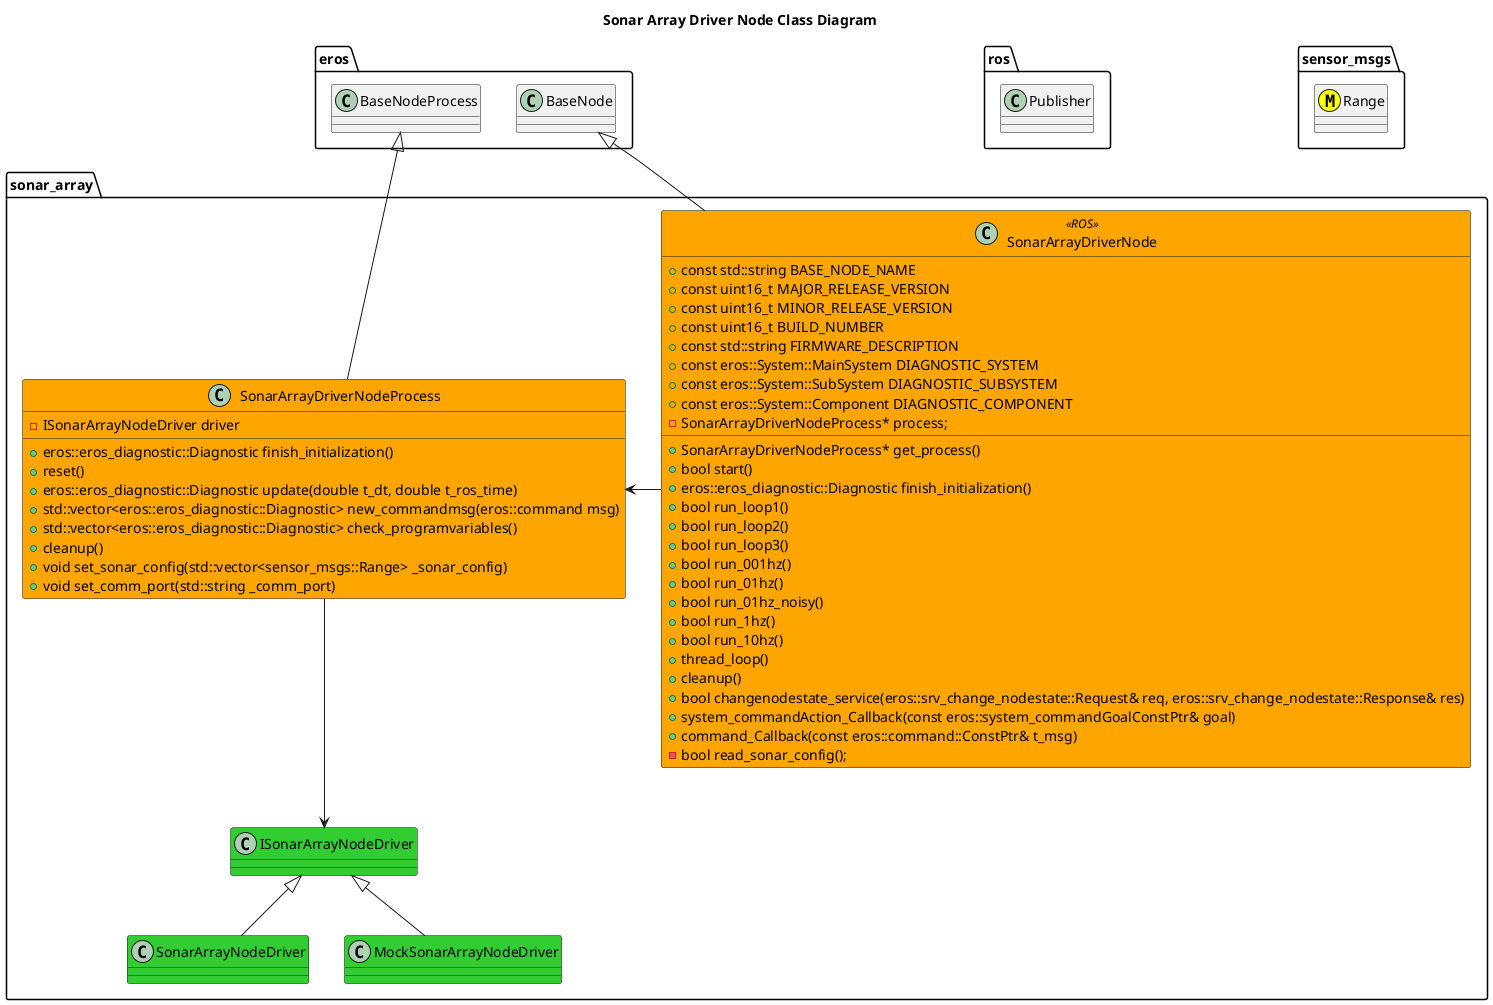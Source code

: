 @startuml
title Sonar Array Driver Node Class Diagram
package ros {
  class Publisher
}
package eros {
  class BaseNode
  class BaseNodeProcess
}
package sensor_msgs {
    class Range <<(M,#FFFF00)>>
}
package sonar_array {
  class SonarArrayDriverNode <<ROS>> #Orange {
      +const std::string BASE_NODE_NAME
      +const uint16_t MAJOR_RELEASE_VERSION
      +const uint16_t MINOR_RELEASE_VERSION
      +const uint16_t BUILD_NUMBER
      +const std::string FIRMWARE_DESCRIPTION
      +const eros::System::MainSystem DIAGNOSTIC_SYSTEM
      +const eros::System::SubSystem DIAGNOSTIC_SUBSYSTEM
      +const eros::System::Component DIAGNOSTIC_COMPONENT
      +SonarArrayDriverNodeProcess* get_process()
      +bool start()
      +eros::eros_diagnostic::Diagnostic finish_initialization()
      +bool run_loop1()
      +bool run_loop2()
      +bool run_loop3()
      +bool run_001hz()
      +bool run_01hz()
      +bool run_01hz_noisy()
      +bool run_1hz()
      +bool run_10hz()
      +thread_loop()
      +cleanup()
      +bool changenodestate_service(eros::srv_change_nodestate::Request& req, eros::srv_change_nodestate::Response& res)
      +system_commandAction_Callback(const eros::system_commandGoalConstPtr& goal)
      +command_Callback(const eros::command::ConstPtr& t_msg)
      -bool read_sonar_config();
      -SonarArrayDriverNodeProcess* process;
  }
  class SonarArrayDriverNodeProcess #Orange {
      +eros::eros_diagnostic::Diagnostic finish_initialization()
      +reset()
      +eros::eros_diagnostic::Diagnostic update(double t_dt, double t_ros_time)
      +std::vector<eros::eros_diagnostic::Diagnostic> new_commandmsg(eros::command msg)
      +std::vector<eros::eros_diagnostic::Diagnostic> check_programvariables()
      +cleanup()
      +void set_sonar_config(std::vector<sensor_msgs::Range> _sonar_config) 
      +void set_comm_port(std::string _comm_port)
      -ISonarArrayNodeDriver driver

  }
  class ISonarArrayNodeDriver #LimeGreen 
  class SonarArrayNodeDriver #LimeGreen 
  class MockSonarArrayNodeDriver #LimeGreen 
  BaseNode <|-- SonarArrayDriverNode
  BaseNodeProcess <|-- SonarArrayDriverNodeProcess
  SonarArrayDriverNode -> SonarArrayDriverNodeProcess
  SonarArrayDriverNodeProcess --> ISonarArrayNodeDriver
  ISonarArrayNodeDriver <|-- SonarArrayNodeDriver
  ISonarArrayNodeDriver <|-- MockSonarArrayNodeDriver
}
@enduml